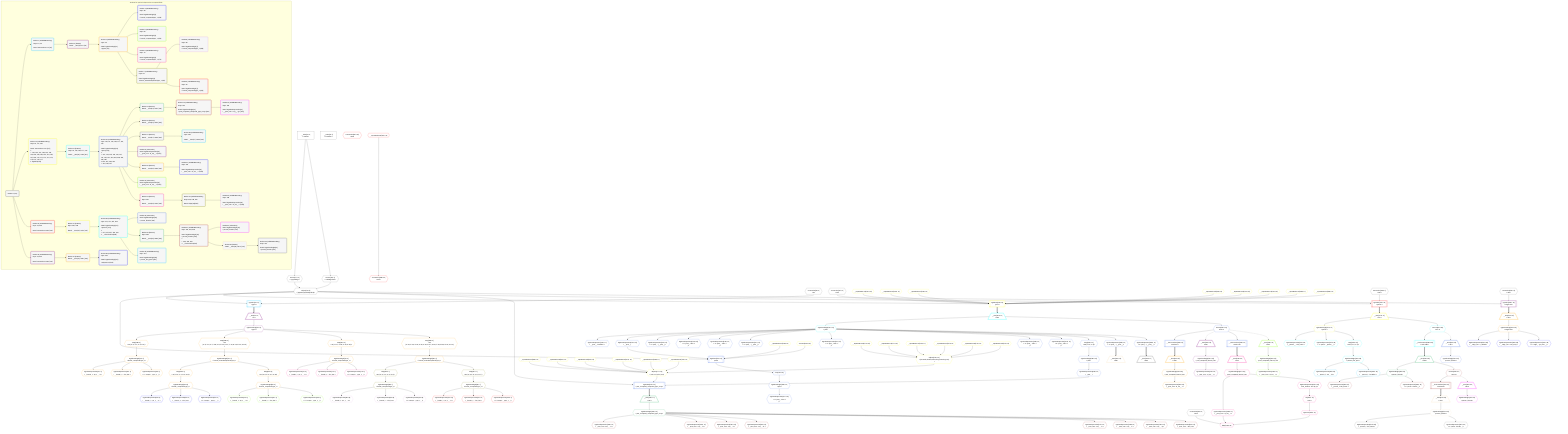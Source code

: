 %%{init: {'themeVariables': { 'fontSize': '12px'}}}%%
graph TD
    classDef path fill:#eee,stroke:#000,color:#000
    classDef plan fill:#fff,stroke-width:1px,color:#000
    classDef itemplan fill:#fff,stroke-width:2px,color:#000
    classDef unbatchedplan fill:#dff,stroke-width:1px,color:#000
    classDef sideeffectplan fill:#fcc,stroke-width:2px,color:#000
    classDef bucket fill:#f6f6f6,color:#000,stroke-width:2px,text-align:left


    %% define steps
    __Value3["__Value[3∈0]<br />ᐸcontextᐳ"]:::plan
    __Value5["__Value[5∈0]<br />ᐸrootValueᐳ"]:::plan
    Access17{{"Access[17∈0]<br />ᐸ3.pgSettingsᐳ"}}:::plan
    Access18{{"Access[18∈0]<br />ᐸ3.withPgClientᐳ"}}:::plan
    Object19{{"Object[19∈0]<br />ᐸ{pgSettings,withPgClient}ᐳ"}}:::plan
    Connection20{{"Connection[20∈0]<br />ᐸ16ᐳ"}}:::plan
    PgSelect21[["PgSelect[21∈1]<br />ᐸtypesᐳ"]]:::plan
    __Item22[/"__Item[22∈2]<br />ᐸ21ᐳ"\]:::itemplan
    PgSelectSingle23{{"PgSelectSingle[23∈2]<br />ᐸtypesᐳ"}}:::plan
    Map348{{"Map[348∈3]<br />ᐸ23:{”0”:0,”1”:1,”2”:2,”3”:3}ᐳ"}}:::plan
    PgSelectSingle30{{"PgSelectSingle[30∈3]<br />ᐸfrmcdc_compoundType_1ᐳ"}}:::plan
    PgClassExpression31{{"PgClassExpression[31∈3]<br />ᐸ__frmcdc_c...pe_1__.”a”ᐳ"}}:::plan
    PgClassExpression32{{"PgClassExpression[32∈3]<br />ᐸ__frmcdc_c....”foo_bar”ᐳ"}}:::plan
    PgClassExpression34{{"PgClassExpression[34∈3]<br />ᐸ”c”.”compo..._type_1__)ᐳ"}}:::plan
    Map358{{"Map[358∈3]<br />ᐸ23:{”0”:5,”1”:6,”2”:7,”3”:8,”4”:9,”5”:10,”6”:11,”7”:12,”8”:13,”9”:14,”10”:15}ᐳ"}}:::plan
    PgSelectSingle41{{"PgSelectSingle[41∈3]<br />ᐸfrmcdc_nestedCompoundType_1ᐳ"}}:::plan
    Map352{{"Map[352∈3]<br />ᐸ41:{”0”:0,”1”:1,”2”:2,”3”:3}ᐳ"}}:::plan
    PgSelectSingle48{{"PgSelectSingle[48∈3]<br />ᐸfrmcdc_compoundType_1ᐳ"}}:::plan
    PgClassExpression49{{"PgClassExpression[49∈4]<br />ᐸ__frmcdc_c...pe_1__.”a”ᐳ"}}:::plan
    PgClassExpression50{{"PgClassExpression[50∈4]<br />ᐸ__frmcdc_c....”foo_bar”ᐳ"}}:::plan
    PgClassExpression52{{"PgClassExpression[52∈4]<br />ᐸ”c”.”compo..._type_1__)ᐳ"}}:::plan
    Map355{{"Map[355∈3]<br />ᐸ41:{”0”:5,”1”:6,”2”:7,”3”:8}ᐳ"}}:::plan
    PgSelectSingle59{{"PgSelectSingle[59∈3]<br />ᐸfrmcdc_compoundType_1ᐳ"}}:::plan
    PgClassExpression60{{"PgClassExpression[60∈5]<br />ᐸ__frmcdc_c...pe_1__.”a”ᐳ"}}:::plan
    PgClassExpression61{{"PgClassExpression[61∈5]<br />ᐸ__frmcdc_c....”foo_bar”ᐳ"}}:::plan
    PgClassExpression63{{"PgClassExpression[63∈5]<br />ᐸ”c”.”compo..._type_1__)ᐳ"}}:::plan
    Map361{{"Map[361∈3]<br />ᐸ23:{”0”:17,”1”:18,”2”:19,”3”:20}ᐳ"}}:::plan
    PgSelectSingle70{{"PgSelectSingle[70∈3]<br />ᐸfrmcdc_compoundType_1ᐳ"}}:::plan
    PgClassExpression71{{"PgClassExpression[71∈6]<br />ᐸ__frmcdc_c...pe_1__.”a”ᐳ"}}:::plan
    PgClassExpression72{{"PgClassExpression[72∈6]<br />ᐸ__frmcdc_c....”foo_bar”ᐳ"}}:::plan
    PgClassExpression74{{"PgClassExpression[74∈6]<br />ᐸ”c”.”compo..._type_1__)ᐳ"}}:::plan
    Map369{{"Map[369∈3]<br />ᐸ23:{”0”:22,”1”:23,”2”:24,”3”:25,”4”:26,”5”:27,”6”:28,”7”:29,”8”:30,”9”:31,”10”:32}ᐳ"}}:::plan
    PgSelectSingle81{{"PgSelectSingle[81∈3]<br />ᐸfrmcdc_nestedCompoundType_1ᐳ"}}:::plan
    Map365{{"Map[365∈7]<br />ᐸ81:{”0”:0,”1”:1,”2”:2,”3”:3}ᐳ"}}:::plan
    PgSelectSingle88{{"PgSelectSingle[88∈7]<br />ᐸfrmcdc_compoundType_1ᐳ"}}:::plan
    PgClassExpression89{{"PgClassExpression[89∈8]<br />ᐸ__frmcdc_c...pe_1__.”a”ᐳ"}}:::plan
    PgClassExpression90{{"PgClassExpression[90∈8]<br />ᐸ__frmcdc_c....”foo_bar”ᐳ"}}:::plan
    PgClassExpression92{{"PgClassExpression[92∈8]<br />ᐸ”c”.”compo..._type_1__)ᐳ"}}:::plan
    Map367{{"Map[367∈7]<br />ᐸ81:{”0”:4,”1”:5,”2”:6,”3”:7}ᐳ"}}:::plan
    PgSelectSingle99{{"PgSelectSingle[99∈7]<br />ᐸfrmcdc_compoundType_1ᐳ"}}:::plan
    PgClassExpression100{{"PgClassExpression[100∈9]<br />ᐸ__frmcdc_c...pe_1__.”a”ᐳ"}}:::plan
    PgClassExpression101{{"PgClassExpression[101∈9]<br />ᐸ__frmcdc_c....”foo_bar”ᐳ"}}:::plan
    PgClassExpression103{{"PgClassExpression[103∈9]<br />ᐸ”c”.”compo..._type_1__)ᐳ"}}:::plan
    Connection117{{"Connection[117∈0]<br />ᐸ113ᐳ"}}:::plan
    __InputStaticLeaf126{{"__InputStaticLeaf[126∈10]"}}:::plan
    __InputStaticLeaf130{{"__InputStaticLeaf[130∈10]"}}:::plan
    __InputStaticLeaf131{{"__InputStaticLeaf[131∈10]"}}:::plan
    __InputStaticLeaf138{{"__InputStaticLeaf[138∈10]"}}:::plan
    __InputStaticLeaf142{{"__InputStaticLeaf[142∈10]"}}:::plan
    __InputStaticLeaf143{{"__InputStaticLeaf[143∈10]"}}:::plan
    __InputStaticLeaf158{{"__InputStaticLeaf[158∈10]"}}:::plan
    __InputStaticLeaf159{{"__InputStaticLeaf[159∈10]"}}:::plan
    PgSelect118[["PgSelect[118∈10]<br />ᐸpostᐳ"]]:::plan
    __Item119[/"__Item[119∈11]<br />ᐸ118ᐳ"\]:::itemplan
    PgSelectSingle120{{"PgSelectSingle[120∈11]<br />ᐸpostᐳ"}}:::plan
    PgClassExpression121{{"PgClassExpression[121∈12]<br />ᐸ__post__.”headline”ᐳ"}}:::plan
    PgClassExpression124{{"PgClassExpression[124∈12]<br />ᐸ__post__ᐳ"}}:::plan
    PgClassExpression125{{"PgClassExpression[125∈12]<br />ᐸ”a”.”post_...(__post__)ᐳ"}}:::plan
    PgClassExpression129{{"PgClassExpression[129∈12]<br />ᐸ”a”.”post_...lder! */<br />)ᐳ"}}:::plan
    PgClassExpression133{{"PgClassExpression[133∈12]<br />ᐸ”a”.”post_...lder! */<br />)ᐳ"}}:::plan
    PgClassExpression137{{"PgClassExpression[137∈12]<br />ᐸ”a”.”post_...(__post__)ᐳ"}}:::plan
    PgClassExpression141{{"PgClassExpression[141∈12]<br />ᐸ”a”.”post_...lder! */<br />)ᐳ"}}:::plan
    PgClassExpression145{{"PgClassExpression[145∈12]<br />ᐸ”a”.”post_...lder! */<br />)ᐳ"}}:::plan
    __InputStaticLeaf146{{"__InputStaticLeaf[146∈10]"}}:::plan
    Constant148{{"Constant[148∈10]"}}:::plan
    PgSelect150[["PgSelect[150∈12]<br />ᐸpostᐳ"]]:::plan
    First154{{"First[154∈12]"}}:::plan
    PgSelectSingle155{{"PgSelectSingle[155∈12]<br />ᐸpostᐳ"}}:::plan
    PgClassExpression157{{"PgClassExpression[157∈12]<br />ᐸ”a”.”post_...lder! */<br />)ᐳ"}}:::plan
    PgClassExpression161{{"PgClassExpression[161∈12]<br />ᐸ”a”.”post_...lder! */<br />)ᐳ"}}:::plan
    __InputStaticLeaf163{{"__InputStaticLeaf[163∈10]"}}:::plan
    __InputStaticLeaf164{{"__InputStaticLeaf[164∈10]"}}:::plan
    __InputStaticLeaf165{{"__InputStaticLeaf[165∈10]"}}:::plan
    __InputStaticLeaf167{{"__InputStaticLeaf[167∈10]"}}:::plan
    __InputStaticLeaf168{{"__InputStaticLeaf[168∈10]"}}:::plan
    __InputStaticLeaf170{{"__InputStaticLeaf[170∈10]"}}:::plan
    __InputStaticLeaf171{{"__InputStaticLeaf[171∈10]"}}:::plan
    __InputStaticLeaf172{{"__InputStaticLeaf[172∈10]"}}:::plan
    __InputStaticLeaf173{{"__InputStaticLeaf[173∈10]"}}:::plan
    __InputStaticLeaf174{{"__InputStaticLeaf[174∈10]"}}:::plan
    __InputStaticLeaf175{{"__InputStaticLeaf[175∈10]"}}:::plan
    __InputStaticLeaf176{{"__InputStaticLeaf[176∈10]"}}:::plan
    Object178{{"Object[178∈10]<br />ᐸ{seconds,minutes,hours,days,months,years}ᐳ"}}:::plan
    Object177{{"Object[177∈10]<br />ᐸ{a,b,c,e,f,g,foo_bar}ᐳ"}}:::plan
    Map363{{"Map[363∈12]<br />ᐸ120:{”0”:3,”1”:4}ᐳ"}}:::plan
    PgSelectSingle185{{"PgSelectSingle[185∈12]<br />ᐸpostᐳ"}}:::plan
    PgClassExpression186{{"PgClassExpression[186∈12]<br />ᐸ__post__ᐳ"}}:::plan
    PgSelect187[["PgSelect[187∈12]<br />ᐸpost_computed_compound_type_arrayᐳ"]]:::plan
    __Item191[/"__Item[191∈13]<br />ᐸ187ᐳ"\]:::itemplan
    PgSelectSingle192{{"PgSelectSingle[192∈13]<br />ᐸpost_computed_compound_type_arrayᐳ"}}:::plan
    PgClassExpression193{{"PgClassExpression[193∈14]<br />ᐸ__post_com...rray__.”a”ᐳ"}}:::plan
    PgClassExpression194{{"PgClassExpression[194∈14]<br />ᐸ__post_com...rray__.”b”ᐳ"}}:::plan
    PgClassExpression195{{"PgClassExpression[195∈14]<br />ᐸ__post_com...rray__.”c”ᐳ"}}:::plan
    PgClassExpression196{{"PgClassExpression[196∈14]<br />ᐸ__post_com...rray__.”d”ᐳ"}}:::plan
    PgClassExpression197{{"PgClassExpression[197∈14]<br />ᐸ__post_com...rray__.”e”ᐳ"}}:::plan
    PgClassExpression198{{"PgClassExpression[198∈14]<br />ᐸ__post_com...rray__.”f”ᐳ"}}:::plan
    PgClassExpression199{{"PgClassExpression[199∈14]<br />ᐸ__post_com...rray__.”g”ᐳ"}}:::plan
    PgClassExpression203{{"PgClassExpression[203∈14]<br />ᐸ__post_com....”foo_bar”ᐳ"}}:::plan
    PgClassExpression205{{"PgClassExpression[205∈12]<br />ᐸ”a”.”post_...(__post__)ᐳ"}}:::plan
    __Item206[/"__Item[206∈16]<br />ᐸ205ᐳ"\]:::itemplan
    PgClassExpression208{{"PgClassExpression[208∈12]<br />ᐸ”a”.”post_...(__post__)ᐳ"}}:::plan
    __Item209[/"__Item[209∈17]<br />ᐸ208ᐳ"\]:::itemplan
    Connection226{{"Connection[226∈0]<br />ᐸ222ᐳ"}}:::plan
    Access360{{"Access[360∈12]<br />ᐸ119.0ᐳ"}}:::plan
    __ListTransform228[["__ListTransform[228∈12]<br />ᐸeach:227ᐳ"]]:::plan
    __Item229[/"__Item[229∈19]<br />ᐸ360ᐳ"\]:::itemplan
    PgSelectSingle230{{"PgSelectSingle[230∈19]<br />ᐸpost_computed_interval_setᐳ"}}:::plan
    PgClassExpression231{{"PgClassExpression[231∈19]<br />ᐸ__post_com...al_set__.vᐳ"}}:::plan
    __Item232[/"__Item[232∈20]<br />ᐸ228ᐳ"\]:::itemplan
    PgSelectSingle233{{"PgSelectSingle[233∈20]<br />ᐸpost_computed_interval_setᐳ"}}:::plan
    PgClassExpression234{{"PgClassExpression[234∈20]<br />ᐸ__post_com...al_set__.vᐳ"}}:::plan
    __ListTransform242[["__ListTransform[242∈12]<br />ᐸeach:241ᐳ"]]:::plan
    __Item243[/"__Item[243∈22]<br />ᐸ360ᐳ"\]:::itemplan
    PgSelectSingle244{{"PgSelectSingle[244∈22]<br />ᐸpost_computed_interval_setᐳ"}}:::plan
    PgClassExpression245{{"PgClassExpression[245∈22]<br />ᐸ__post_com...al_set__.vᐳ"}}:::plan
    __Item246[/"__Item[246∈23]<br />ᐸ242ᐳ"\]:::itemplan
    PgSelectSingle247{{"PgSelectSingle[247∈23]<br />ᐸpost_computed_interval_setᐳ"}}:::plan
    PgClassExpression248{{"PgClassExpression[248∈23]<br />ᐸ__post_com...al_set__.vᐳ"}}:::plan
    PgClassExpression251{{"PgClassExpression[251∈23]<br />ᐸrow_number...tion by 1)ᐳ"}}:::plan
    List252{{"List[252∈23]<br />ᐸ251ᐳ"}}:::plan
    PgCursor250{{"PgCursor[250∈23]"}}:::plan
    Edge249{{"Edge[249∈23]"}}:::plan
    Connection269{{"Connection[269∈0]<br />ᐸ265ᐳ"}}:::plan
    PgSelect270[["PgSelect[270∈26]<br />ᐸpersonᐳ"]]:::plan
    __Item271[/"__Item[271∈27]<br />ᐸ270ᐳ"\]:::itemplan
    PgSelectSingle272{{"PgSelectSingle[272∈27]<br />ᐸpersonᐳ"}}:::plan
    PgClassExpression273{{"PgClassExpression[273∈28]<br />ᐸ__person__...full_name”ᐳ"}}:::plan
    PgClassExpression275{{"PgClassExpression[275∈28]<br />ᐸ”c”.”perso..._person__)ᐳ"}}:::plan
    Connection287{{"Connection[287∈26]<br />ᐸ283ᐳ"}}:::plan
    Access357{{"Access[357∈28]<br />ᐸ271.2ᐳ"}}:::plan
    __ListTransform289[["__ListTransform[289∈28]<br />ᐸeach:288ᐳ"]]:::plan
    __Item290[/"__Item[290∈29]<br />ᐸ357ᐳ"\]:::itemplan
    PgSelectSingle291{{"PgSelectSingle[291∈29]<br />ᐸperson_friendsᐳ"}}:::plan
    __Item292[/"__Item[292∈30]<br />ᐸ289ᐳ"\]:::itemplan
    PgSelectSingle293{{"PgSelectSingle[293∈30]<br />ᐸperson_friendsᐳ"}}:::plan
    PgClassExpression294{{"PgClassExpression[294∈31]<br />ᐸ__person_f...full_name”ᐳ"}}:::plan
    PgClassExpression296{{"PgClassExpression[296∈31]<br />ᐸ”c”.”perso...friends__)ᐳ"}}:::plan
    __InputStaticLeaf297{{"__InputStaticLeaf[297∈26]"}}:::plan
    Connection308{{"Connection[308∈26]<br />ᐸ304ᐳ"}}:::plan
    Access354{{"Access[354∈31]<br />ᐸ292.0ᐳ"}}:::plan
    __ListTransform310[["__ListTransform[310∈31]<br />ᐸeach:309ᐳ"]]:::plan
    __Item311[/"__Item[311∈32]<br />ᐸ354ᐳ"\]:::itemplan
    PgSelectSingle312{{"PgSelectSingle[312∈32]<br />ᐸperson_friendsᐳ"}}:::plan
    __Item313[/"__Item[313∈33]<br />ᐸ310ᐳ"\]:::itemplan
    PgSelectSingle314{{"PgSelectSingle[314∈33]<br />ᐸperson_friendsᐳ"}}:::plan
    PgClassExpression315{{"PgClassExpression[315∈34]<br />ᐸ__person_f...full_name”ᐳ"}}:::plan
    PgClassExpression317{{"PgClassExpression[317∈34]<br />ᐸ”c”.”perso...friends__)ᐳ"}}:::plan
    Map350{{"Map[350∈28]<br />ᐸ272:{”0”:0,”1”:1}ᐳ"}}:::plan
    PgSelectSingle324{{"PgSelectSingle[324∈28]<br />ᐸperson_first_postᐳ"}}:::plan
    PgClassExpression325{{"PgClassExpression[325∈35]<br />ᐸ__person_f...ost__.”id”ᐳ"}}:::plan
    PgClassExpression326{{"PgClassExpression[326∈35]<br />ᐸ__person_f...”headline”ᐳ"}}:::plan
    Connection340{{"Connection[340∈0]<br />ᐸ336ᐳ"}}:::plan
    PgSelect341[["PgSelect[341∈36]<br />ᐸedgeCaseᐳ"]]:::plan
    __Item342[/"__Item[342∈37]<br />ᐸ341ᐳ"\]:::itemplan
    PgSelectSingle343{{"PgSelectSingle[343∈37]<br />ᐸedgeCaseᐳ"}}:::plan
    PgClassExpression344{{"PgClassExpression[344∈38]<br />ᐸ__edge_cas...s_default”ᐳ"}}:::plan
    PgClassExpression345{{"PgClassExpression[345∈38]<br />ᐸ__edge_cas...cast_easy”ᐳ"}}:::plan
    PgClassExpression347{{"PgClassExpression[347∈38]<br />ᐸ”c”.”edge_...ge_case__)ᐳ"}}:::plan

    %% plan dependencies
    __Value3 --> Access17
    __Value3 --> Access18
    Access17 & Access18 --> Object19
    Object19 & Connection20 --> PgSelect21
    PgSelect21 ==> __Item22
    __Item22 --> PgSelectSingle23
    PgSelectSingle23 --> Map348
    Map348 --> PgSelectSingle30
    PgSelectSingle30 --> PgClassExpression31
    PgSelectSingle30 --> PgClassExpression32
    PgSelectSingle30 --> PgClassExpression34
    PgSelectSingle23 --> Map358
    Map358 --> PgSelectSingle41
    PgSelectSingle41 --> Map352
    Map352 --> PgSelectSingle48
    PgSelectSingle48 --> PgClassExpression49
    PgSelectSingle48 --> PgClassExpression50
    PgSelectSingle48 --> PgClassExpression52
    PgSelectSingle41 --> Map355
    Map355 --> PgSelectSingle59
    PgSelectSingle59 --> PgClassExpression60
    PgSelectSingle59 --> PgClassExpression61
    PgSelectSingle59 --> PgClassExpression63
    PgSelectSingle23 --> Map361
    Map361 --> PgSelectSingle70
    PgSelectSingle70 --> PgClassExpression71
    PgSelectSingle70 --> PgClassExpression72
    PgSelectSingle70 --> PgClassExpression74
    PgSelectSingle23 --> Map369
    Map369 --> PgSelectSingle81
    PgSelectSingle81 --> Map365
    Map365 --> PgSelectSingle88
    PgSelectSingle88 --> PgClassExpression89
    PgSelectSingle88 --> PgClassExpression90
    PgSelectSingle88 --> PgClassExpression92
    PgSelectSingle81 --> Map367
    Map367 --> PgSelectSingle99
    PgSelectSingle99 --> PgClassExpression100
    PgSelectSingle99 --> PgClassExpression101
    PgSelectSingle99 --> PgClassExpression103
    Object19 & Connection117 & __InputStaticLeaf126 & __InputStaticLeaf130 & __InputStaticLeaf131 & __InputStaticLeaf138 & __InputStaticLeaf142 & __InputStaticLeaf143 & __InputStaticLeaf158 & __InputStaticLeaf159 --> PgSelect118
    PgSelect118 ==> __Item119
    __Item119 --> PgSelectSingle120
    PgSelectSingle120 --> PgClassExpression121
    PgSelectSingle120 --> PgClassExpression124
    PgSelectSingle120 --> PgClassExpression125
    PgSelectSingle120 --> PgClassExpression129
    PgSelectSingle120 --> PgClassExpression133
    PgSelectSingle120 --> PgClassExpression137
    PgSelectSingle120 --> PgClassExpression141
    PgSelectSingle120 --> PgClassExpression145
    Object19 & PgClassExpression124 & __InputStaticLeaf146 & Constant148 --> PgSelect150
    PgSelect150 --> First154
    First154 --> PgSelectSingle155
    PgSelectSingle155 --> PgClassExpression157
    PgSelectSingle120 --> PgClassExpression161
    __InputStaticLeaf170 & __InputStaticLeaf171 & __InputStaticLeaf172 & __InputStaticLeaf173 & __InputStaticLeaf174 & __InputStaticLeaf175 --> Object178
    __InputStaticLeaf163 & __InputStaticLeaf164 & __InputStaticLeaf165 & __InputStaticLeaf167 & __InputStaticLeaf168 & Object178 & __InputStaticLeaf176 --> Object177
    PgSelectSingle120 --> Map363
    Map363 --> PgSelectSingle185
    PgSelectSingle185 --> PgClassExpression186
    Object19 & PgClassExpression186 & Object177 --> PgSelect187
    PgSelect187 ==> __Item191
    __Item191 --> PgSelectSingle192
    PgSelectSingle192 --> PgClassExpression193
    PgSelectSingle192 --> PgClassExpression194
    PgSelectSingle192 --> PgClassExpression195
    PgSelectSingle192 --> PgClassExpression196
    PgSelectSingle192 --> PgClassExpression197
    PgSelectSingle192 --> PgClassExpression198
    PgSelectSingle192 --> PgClassExpression199
    PgSelectSingle192 --> PgClassExpression203
    PgSelectSingle120 --> PgClassExpression205
    PgClassExpression205 ==> __Item206
    PgSelectSingle120 --> PgClassExpression208
    PgClassExpression208 ==> __Item209
    __Item119 --> Access360
    Access360 --> __ListTransform228
    Access360 -.-> __Item229
    __Item229 --> PgSelectSingle230
    PgSelectSingle230 --> PgClassExpression231
    __ListTransform228 ==> __Item232
    __Item232 --> PgSelectSingle233
    PgSelectSingle233 --> PgClassExpression234
    Access360 --> __ListTransform242
    Access360 -.-> __Item243
    __Item243 --> PgSelectSingle244
    PgSelectSingle244 --> PgClassExpression245
    __ListTransform242 ==> __Item246
    __Item246 --> PgSelectSingle247
    PgSelectSingle247 --> PgClassExpression248
    PgSelectSingle247 --> PgClassExpression251
    PgClassExpression251 --> List252
    List252 --> PgCursor250
    PgClassExpression248 & PgCursor250 & Connection226 --> Edge249
    Object19 & Connection269 --> PgSelect270
    PgSelect270 ==> __Item271
    __Item271 --> PgSelectSingle272
    PgSelectSingle272 --> PgClassExpression273
    PgSelectSingle272 --> PgClassExpression275
    __Item271 --> Access357
    Access357 --> __ListTransform289
    Access357 -.-> __Item290
    __Item290 --> PgSelectSingle291
    __ListTransform289 ==> __Item292
    __Item292 --> PgSelectSingle293
    PgSelectSingle293 --> PgClassExpression294
    PgSelectSingle293 --> PgClassExpression296
    __InputStaticLeaf297 --> Connection308
    __Item292 --> Access354
    Access354 --> __ListTransform310
    Access354 -.-> __Item311
    __Item311 --> PgSelectSingle312
    __ListTransform310 ==> __Item313
    __Item313 --> PgSelectSingle314
    PgSelectSingle314 --> PgClassExpression315
    PgSelectSingle314 --> PgClassExpression317
    PgSelectSingle272 --> Map350
    Map350 --> PgSelectSingle324
    PgSelectSingle324 --> PgClassExpression325
    PgSelectSingle324 --> PgClassExpression326
    Object19 & Connection340 --> PgSelect341
    PgSelect341 ==> __Item342
    __Item342 --> PgSelectSingle343
    PgSelectSingle343 --> PgClassExpression344
    PgSelectSingle343 --> PgClassExpression345
    PgSelectSingle343 --> PgClassExpression347

    subgraph "Buckets for queries/v4/procedure-computed-fields"
    Bucket0("Bucket 0 (root)"):::bucket
    classDef bucket0 stroke:#696969
    class Bucket0,__Value3,__Value5,Access17,Access18,Object19,Connection20,Connection117,Connection226,Connection269,Connection340 bucket0
    Bucket1("Bucket 1 (nullableBoundary)<br />Deps: 19, 20<br /><br />ROOT Connectionᐸ16ᐳ[20]"):::bucket
    classDef bucket1 stroke:#00bfff
    class Bucket1,PgSelect21 bucket1
    Bucket2("Bucket 2 (listItem)<br />ROOT __Item{2}ᐸ21ᐳ[22]"):::bucket
    classDef bucket2 stroke:#7f007f
    class Bucket2,__Item22,PgSelectSingle23 bucket2
    Bucket3("Bucket 3 (nullableBoundary)<br />Deps: 23<br /><br />ROOT PgSelectSingle{2}ᐸtypesᐳ[23]"):::bucket
    classDef bucket3 stroke:#ffa500
    class Bucket3,PgSelectSingle30,PgClassExpression31,PgClassExpression32,PgClassExpression34,PgSelectSingle41,PgSelectSingle48,PgSelectSingle59,PgSelectSingle70,PgSelectSingle81,Map348,Map352,Map355,Map358,Map361,Map369 bucket3
    Bucket4("Bucket 4 (nullableBoundary)<br />Deps: 48<br /><br />ROOT PgSelectSingle{3}ᐸfrmcdc_compoundType_1ᐳ[48]"):::bucket
    classDef bucket4 stroke:#0000ff
    class Bucket4,PgClassExpression49,PgClassExpression50,PgClassExpression52 bucket4
    Bucket5("Bucket 5 (nullableBoundary)<br />Deps: 59<br /><br />ROOT PgSelectSingle{3}ᐸfrmcdc_compoundType_1ᐳ[59]"):::bucket
    classDef bucket5 stroke:#7fff00
    class Bucket5,PgClassExpression60,PgClassExpression61,PgClassExpression63 bucket5
    Bucket6("Bucket 6 (nullableBoundary)<br />Deps: 70<br /><br />ROOT PgSelectSingle{3}ᐸfrmcdc_compoundType_1ᐳ[70]"):::bucket
    classDef bucket6 stroke:#ff1493
    class Bucket6,PgClassExpression71,PgClassExpression72,PgClassExpression74 bucket6
    Bucket7("Bucket 7 (nullableBoundary)<br />Deps: 81<br /><br />ROOT PgSelectSingle{3}ᐸfrmcdc_nestedCompoundType_1ᐳ[81]"):::bucket
    classDef bucket7 stroke:#808000
    class Bucket7,PgSelectSingle88,PgSelectSingle99,Map365,Map367 bucket7
    Bucket8("Bucket 8 (nullableBoundary)<br />Deps: 88<br /><br />ROOT PgSelectSingle{7}ᐸfrmcdc_compoundType_1ᐳ[88]"):::bucket
    classDef bucket8 stroke:#dda0dd
    class Bucket8,PgClassExpression89,PgClassExpression90,PgClassExpression92 bucket8
    Bucket9("Bucket 9 (nullableBoundary)<br />Deps: 99<br /><br />ROOT PgSelectSingle{7}ᐸfrmcdc_compoundType_1ᐳ[99]"):::bucket
    classDef bucket9 stroke:#ff0000
    class Bucket9,PgClassExpression100,PgClassExpression101,PgClassExpression103 bucket9
    Bucket10("Bucket 10 (nullableBoundary)<br />Deps: 19, 117, 226<br /><br />ROOT Connectionᐸ113ᐳ[117]<br />1: <br />ᐳ: 126, 130, 131, 138, 142, 143, 146, 148, 158, 159, 163, 164, 165, 167, 168, 170, 171, 172, 173, 174, 175, 176, 178, 177<br />2: PgSelect[118]"):::bucket
    classDef bucket10 stroke:#ffff00
    class Bucket10,PgSelect118,__InputStaticLeaf126,__InputStaticLeaf130,__InputStaticLeaf131,__InputStaticLeaf138,__InputStaticLeaf142,__InputStaticLeaf143,__InputStaticLeaf146,Constant148,__InputStaticLeaf158,__InputStaticLeaf159,__InputStaticLeaf163,__InputStaticLeaf164,__InputStaticLeaf165,__InputStaticLeaf167,__InputStaticLeaf168,__InputStaticLeaf170,__InputStaticLeaf171,__InputStaticLeaf172,__InputStaticLeaf173,__InputStaticLeaf174,__InputStaticLeaf175,__InputStaticLeaf176,Object177,Object178 bucket10
    Bucket11("Bucket 11 (listItem)<br />Deps: 19, 146, 148, 177, 226<br /><br />ROOT __Item{11}ᐸ118ᐳ[119]"):::bucket
    classDef bucket11 stroke:#00ffff
    class Bucket11,__Item119,PgSelectSingle120 bucket11
    Bucket12("Bucket 12 (nullableBoundary)<br />Deps: 120, 19, 146, 148, 177, 119, 226<br /><br />ROOT PgSelectSingle{11}ᐸpostᐳ[120]<br />1: <br />ᐳ: 121, 124, 125, 129, 133, 137, 141, 145, 161, 363, 205, 208, 360, 185, 186<br />2: 150, 187, 228, 242<br />ᐳ: 154, 155, 157"):::bucket
    classDef bucket12 stroke:#4169e1
    class Bucket12,PgClassExpression121,PgClassExpression124,PgClassExpression125,PgClassExpression129,PgClassExpression133,PgClassExpression137,PgClassExpression141,PgClassExpression145,PgSelect150,First154,PgSelectSingle155,PgClassExpression157,PgClassExpression161,PgSelectSingle185,PgClassExpression186,PgSelect187,PgClassExpression205,PgClassExpression208,__ListTransform228,__ListTransform242,Access360,Map363 bucket12
    Bucket13("Bucket 13 (listItem)<br />ROOT __Item{13}ᐸ187ᐳ[191]"):::bucket
    classDef bucket13 stroke:#3cb371
    class Bucket13,__Item191,PgSelectSingle192 bucket13
    Bucket14("Bucket 14 (nullableBoundary)<br />Deps: 192<br /><br />ROOT PgSelectSingle{13}ᐸpost_computed_compound_type_arrayᐳ[192]"):::bucket
    classDef bucket14 stroke:#a52a2a
    class Bucket14,PgClassExpression193,PgClassExpression194,PgClassExpression195,PgClassExpression196,PgClassExpression197,PgClassExpression198,PgClassExpression199,PgClassExpression203 bucket14
    Bucket15("Bucket 15 (nullableBoundary)<br />Deps: 199<br /><br />ROOT PgClassExpression{14}ᐸ__post_com...rray__.”g”ᐳ[199]"):::bucket
    classDef bucket15 stroke:#ff00ff
    class Bucket15 bucket15
    Bucket16("Bucket 16 (listItem)<br />ROOT __Item{16}ᐸ205ᐳ[206]"):::bucket
    classDef bucket16 stroke:#f5deb3
    class Bucket16,__Item206 bucket16
    Bucket17("Bucket 17 (listItem)<br />ROOT __Item{17}ᐸ208ᐳ[209]"):::bucket
    classDef bucket17 stroke:#696969
    class Bucket17,__Item209 bucket17
    Bucket18("Bucket 18 (nullableBoundary)<br />Deps: 209<br /><br />ROOT __Item{17}ᐸ208ᐳ[209]"):::bucket
    classDef bucket18 stroke:#00bfff
    class Bucket18 bucket18
    Bucket19("Bucket 19 (subroutine)<br />ROOT PgClassExpression{19}ᐸ__post_com...al_set__.vᐳ[231]"):::bucket
    classDef bucket19 stroke:#7f007f
    class Bucket19,__Item229,PgSelectSingle230,PgClassExpression231 bucket19
    Bucket20("Bucket 20 (listItem)<br />ROOT __Item{20}ᐸ228ᐳ[232]"):::bucket
    classDef bucket20 stroke:#ffa500
    class Bucket20,__Item232,PgSelectSingle233,PgClassExpression234 bucket20
    Bucket21("Bucket 21 (nullableBoundary)<br />Deps: 234<br /><br />ROOT PgClassExpression{20}ᐸ__post_com...al_set__.vᐳ[234]"):::bucket
    classDef bucket21 stroke:#0000ff
    class Bucket21 bucket21
    Bucket22("Bucket 22 (subroutine)<br />ROOT PgClassExpression{22}ᐸ__post_com...al_set__.vᐳ[245]"):::bucket
    classDef bucket22 stroke:#7fff00
    class Bucket22,__Item243,PgSelectSingle244,PgClassExpression245 bucket22
    Bucket23("Bucket 23 (listItem)<br />Deps: 226<br /><br />ROOT __Item{23}ᐸ242ᐳ[246]"):::bucket
    classDef bucket23 stroke:#ff1493
    class Bucket23,__Item246,PgSelectSingle247,PgClassExpression248,Edge249,PgCursor250,PgClassExpression251,List252 bucket23
    Bucket24("Bucket 24 (nullableBoundary)<br />Deps: 249, 248, 250<br /><br />ROOT Edge{23}[249]"):::bucket
    classDef bucket24 stroke:#808000
    class Bucket24 bucket24
    Bucket25("Bucket 25 (nullableBoundary)<br />Deps: 248<br /><br />ROOT PgClassExpression{23}ᐸ__post_com...al_set__.vᐳ[248]"):::bucket
    classDef bucket25 stroke:#dda0dd
    class Bucket25 bucket25
    Bucket26("Bucket 26 (nullableBoundary)<br />Deps: 19, 269<br /><br />ROOT Connectionᐸ265ᐳ[269]"):::bucket
    classDef bucket26 stroke:#ff0000
    class Bucket26,PgSelect270,Connection287,__InputStaticLeaf297,Connection308 bucket26
    Bucket27("Bucket 27 (listItem)<br />Deps: 287, 308<br /><br />ROOT __Item{27}ᐸ270ᐳ[271]"):::bucket
    classDef bucket27 stroke:#ffff00
    class Bucket27,__Item271,PgSelectSingle272 bucket27
    Bucket28("Bucket 28 (nullableBoundary)<br />Deps: 272, 271, 287, 308<br /><br />ROOT PgSelectSingle{27}ᐸpersonᐳ[272]<br />1: <br />ᐳ: 273, 275, 357, 350, 324<br />2: __ListTransform[289]"):::bucket
    classDef bucket28 stroke:#00ffff
    class Bucket28,PgClassExpression273,PgClassExpression275,__ListTransform289,PgSelectSingle324,Map350,Access357 bucket28
    Bucket29("Bucket 29 (subroutine)<br />ROOT PgSelectSingle{29}ᐸperson_friendsᐳ[291]"):::bucket
    classDef bucket29 stroke:#4169e1
    class Bucket29,__Item290,PgSelectSingle291 bucket29
    Bucket30("Bucket 30 (listItem)<br />Deps: 308<br /><br />ROOT __Item{30}ᐸ289ᐳ[292]"):::bucket
    classDef bucket30 stroke:#3cb371
    class Bucket30,__Item292,PgSelectSingle293 bucket30
    Bucket31("Bucket 31 (nullableBoundary)<br />Deps: 293, 292, 308<br /><br />ROOT PgSelectSingle{30}ᐸperson_friendsᐳ[293]<br />1: <br />ᐳ: 294, 296, 354<br />2: __ListTransform[310]"):::bucket
    classDef bucket31 stroke:#a52a2a
    class Bucket31,PgClassExpression294,PgClassExpression296,__ListTransform310,Access354 bucket31
    Bucket32("Bucket 32 (subroutine)<br />ROOT PgSelectSingle{32}ᐸperson_friendsᐳ[312]"):::bucket
    classDef bucket32 stroke:#ff00ff
    class Bucket32,__Item311,PgSelectSingle312 bucket32
    Bucket33("Bucket 33 (listItem)<br />ROOT __Item{33}ᐸ310ᐳ[313]"):::bucket
    classDef bucket33 stroke:#f5deb3
    class Bucket33,__Item313,PgSelectSingle314 bucket33
    Bucket34("Bucket 34 (nullableBoundary)<br />Deps: 314<br /><br />ROOT PgSelectSingle{33}ᐸperson_friendsᐳ[314]"):::bucket
    classDef bucket34 stroke:#696969
    class Bucket34,PgClassExpression315,PgClassExpression317 bucket34
    Bucket35("Bucket 35 (nullableBoundary)<br />Deps: 324<br /><br />ROOT PgSelectSingle{28}ᐸperson_first_postᐳ[324]"):::bucket
    classDef bucket35 stroke:#00bfff
    class Bucket35,PgClassExpression325,PgClassExpression326 bucket35
    Bucket36("Bucket 36 (nullableBoundary)<br />Deps: 19, 340<br /><br />ROOT Connectionᐸ336ᐳ[340]"):::bucket
    classDef bucket36 stroke:#7f007f
    class Bucket36,PgSelect341 bucket36
    Bucket37("Bucket 37 (listItem)<br />ROOT __Item{37}ᐸ341ᐳ[342]"):::bucket
    classDef bucket37 stroke:#ffa500
    class Bucket37,__Item342,PgSelectSingle343 bucket37
    Bucket38("Bucket 38 (nullableBoundary)<br />Deps: 343<br /><br />ROOT PgSelectSingle{37}ᐸedgeCaseᐳ[343]"):::bucket
    classDef bucket38 stroke:#0000ff
    class Bucket38,PgClassExpression344,PgClassExpression345,PgClassExpression347 bucket38
    Bucket0 --> Bucket1 & Bucket10 & Bucket26 & Bucket36
    Bucket1 --> Bucket2
    Bucket2 --> Bucket3
    Bucket3 --> Bucket4 & Bucket5 & Bucket6 & Bucket7
    Bucket7 --> Bucket8 & Bucket9
    Bucket10 --> Bucket11
    Bucket11 --> Bucket12
    Bucket12 --> Bucket13 & Bucket16 & Bucket17 & Bucket19 & Bucket20 & Bucket22 & Bucket23
    Bucket13 --> Bucket14
    Bucket14 --> Bucket15
    Bucket17 --> Bucket18
    Bucket20 --> Bucket21
    Bucket23 --> Bucket24
    Bucket24 --> Bucket25
    Bucket26 --> Bucket27
    Bucket27 --> Bucket28
    Bucket28 --> Bucket29 & Bucket30 & Bucket35
    Bucket30 --> Bucket31
    Bucket31 --> Bucket32 & Bucket33
    Bucket33 --> Bucket34
    Bucket36 --> Bucket37
    Bucket37 --> Bucket38
    end
